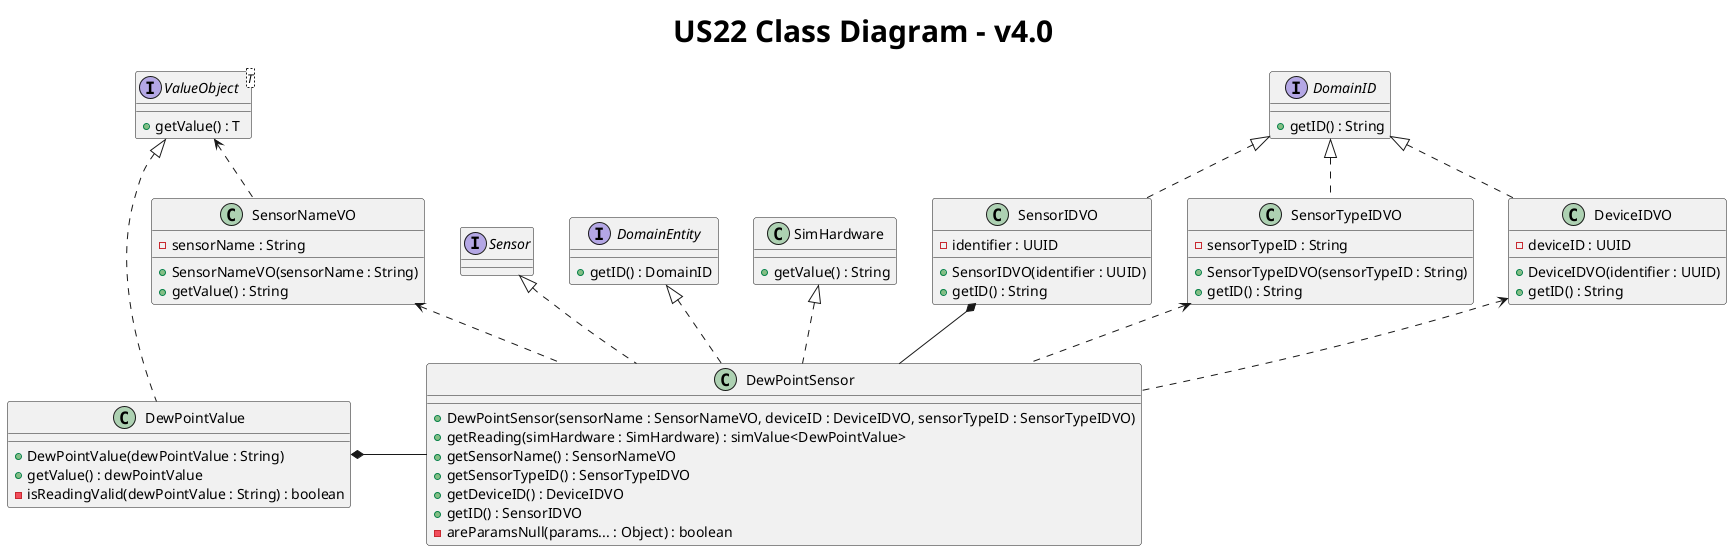 @startuml
title <size: 30> US22 Class Diagram - v4.0


interface Sensor {
}

interface DomainEntity {
    + getID() : DomainID
}

interface DomainID {
    + getID() : String
}

interface ValueObject<T> {
    + getValue() : T
}

class DewPointSensor{
    + DewPointSensor(sensorName : SensorNameVO, deviceID : DeviceIDVO, sensorTypeID : SensorTypeIDVO)
    + getReading(simHardware : SimHardware) : simValue<DewPointValue>
    + getSensorName() : SensorNameVO
    + getSensorTypeID() : SensorTypeIDVO
    + getDeviceID() : DeviceIDVO
    + getID() : SensorIDVO
    - areParamsNull(params... : Object) : boolean
}

class SimHardware{
    +getValue() : String
}

class DewPointValue {
    + DewPointValue(dewPointValue : String)
    + getValue() : dewPointValue
    - isReadingValid(dewPointValue : String) : boolean
}

class SensorNameVO {
    - sensorName : String
    + SensorNameVO(sensorName : String)
    + getValue() : String
}

class SensorIDVO {
    - identifier : UUID
    + SensorIDVO(identifier : UUID)
    + getID() : String
}

class SensorTypeIDVO {
    - sensorTypeID : String
    + SensorTypeIDVO(sensorTypeID : String)
    + getID() : String
}

class DeviceIDVO {
    - deviceID : UUID
    + DeviceIDVO(identifier : UUID)
    + getID() : String
}

DomainEntity <|.. DewPointSensor
Sensor <|.. DewPointSensor
SimHardware <|.. DewPointSensor

SensorNameVO <.. DewPointSensor
SensorIDVO *-- DewPointSensor
DewPointValue *--right DewPointSensor
SensorTypeIDVO <.. DewPointSensor
DeviceIDVO <.. DewPointSensor

ValueObject <.. SensorNameVO
DomainID <|.. SensorIDVO
DomainID <|.. SensorTypeIDVO
DomainID <|.. DeviceIDVO

ValueObject <|.. DewPointValue

@enduml